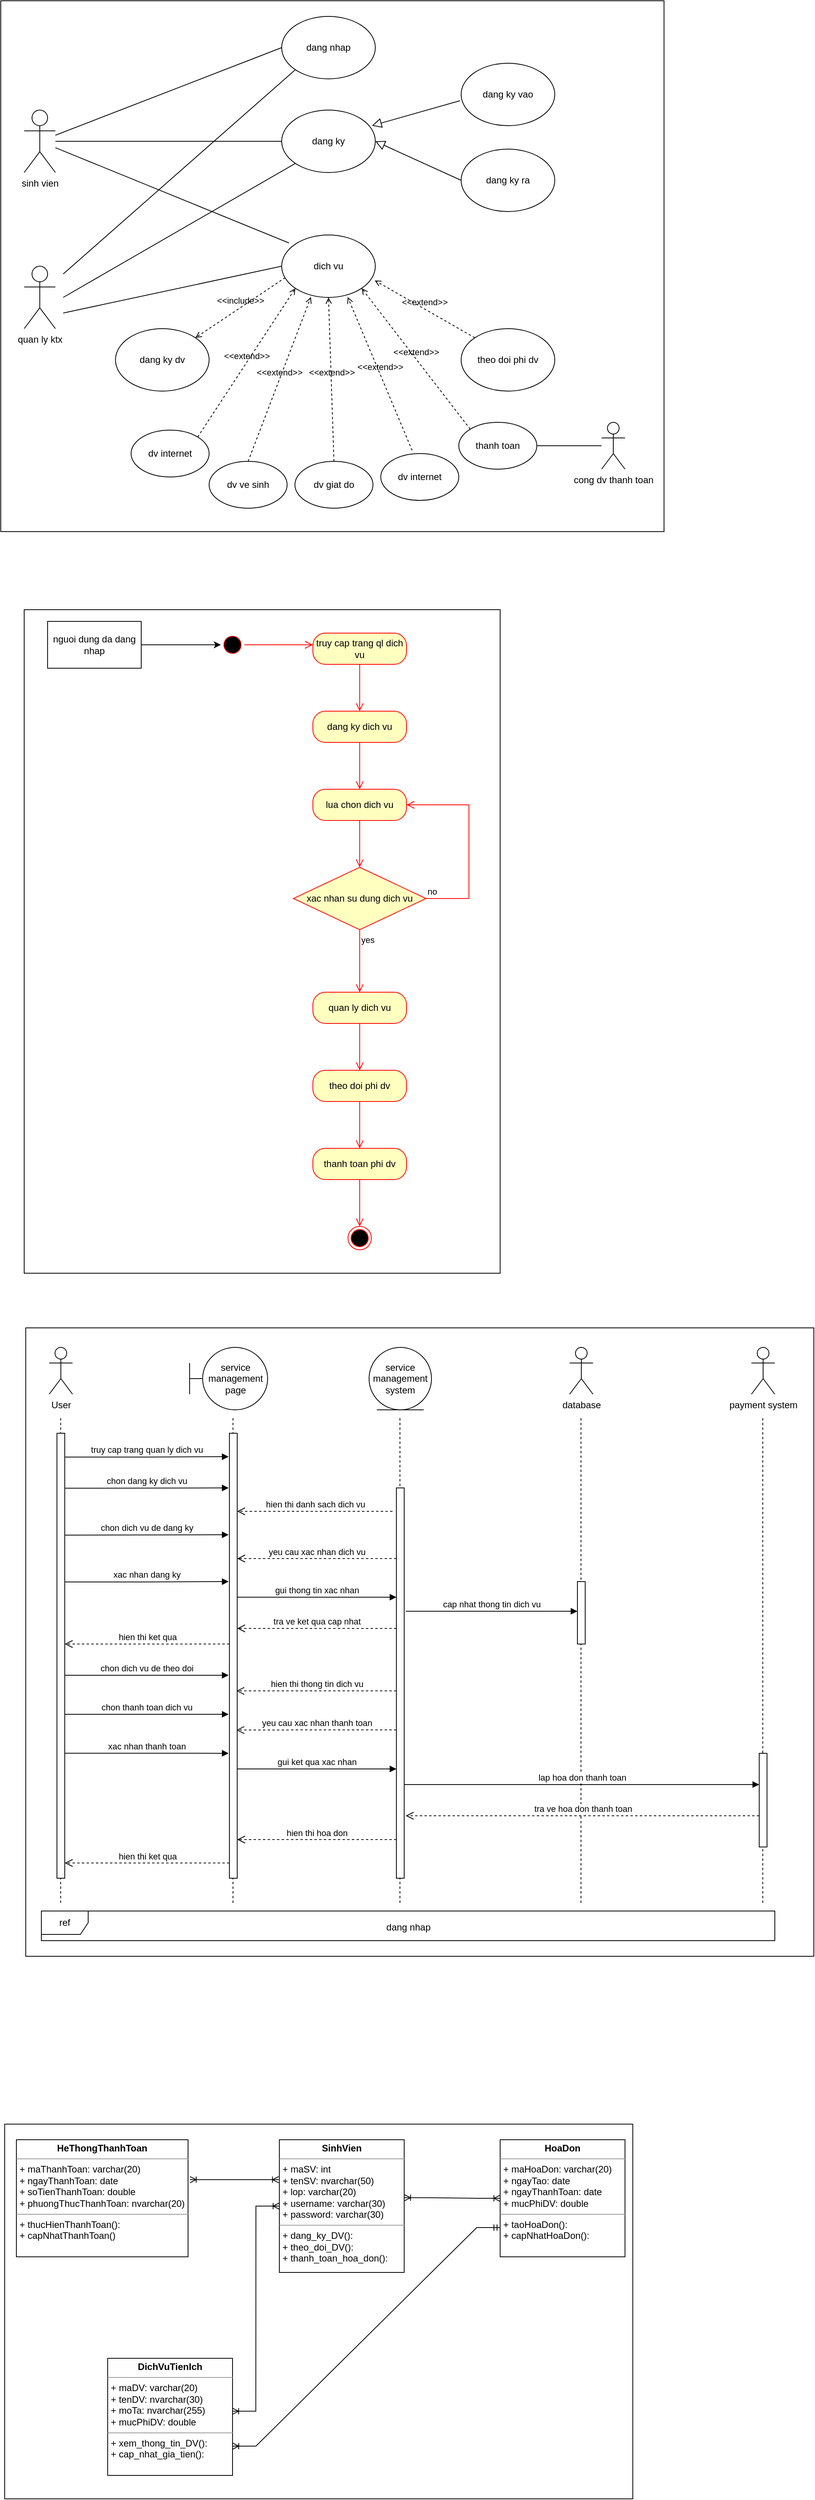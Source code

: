 <mxfile version="21.6.8" type="device">
  <diagram name="Page-1" id="COjGIiY4S1l183klSeSt">
    <mxGraphModel dx="1530" dy="674" grid="1" gridSize="10" guides="1" tooltips="1" connect="1" arrows="1" fold="1" page="1" pageScale="1" pageWidth="827" pageHeight="1169" math="0" shadow="0">
      <root>
        <mxCell id="0" />
        <mxCell id="1" parent="0" />
        <mxCell id="jEAc-xXMPUlu-FpUu-AC-7" value="" style="rounded=0;whiteSpace=wrap;html=1;" vertex="1" parent="1">
          <mxGeometry x="15" y="2740" width="805" height="480" as="geometry" />
        </mxCell>
        <mxCell id="L5PDLjddrFYk4Wa6KEH6-87" value="" style="rounded=0;whiteSpace=wrap;html=1;" parent="1" vertex="1">
          <mxGeometry x="42" y="1720" width="1010" height="805" as="geometry" />
        </mxCell>
        <mxCell id="L5PDLjddrFYk4Wa6KEH6-83" value="" style="endArrow=none;dashed=1;html=1;rounded=0;" parent="1" edge="1">
          <mxGeometry width="50" height="50" relative="1" as="geometry">
            <mxPoint x="986.58" y="2456.684" as="sourcePoint" />
            <mxPoint x="986.58" y="1835" as="targetPoint" />
          </mxGeometry>
        </mxCell>
        <mxCell id="L5PDLjddrFYk4Wa6KEH6-82" value="" style="endArrow=none;dashed=1;html=1;rounded=0;" parent="1" edge="1">
          <mxGeometry width="50" height="50" relative="1" as="geometry">
            <mxPoint x="753.58" y="2456.684" as="sourcePoint" />
            <mxPoint x="753.58" y="1835" as="targetPoint" />
          </mxGeometry>
        </mxCell>
        <mxCell id="L5PDLjddrFYk4Wa6KEH6-81" value="" style="endArrow=none;dashed=1;html=1;rounded=0;" parent="1" edge="1">
          <mxGeometry width="50" height="50" relative="1" as="geometry">
            <mxPoint x="521.58" y="2456.684" as="sourcePoint" />
            <mxPoint x="521.58" y="1835" as="targetPoint" />
          </mxGeometry>
        </mxCell>
        <mxCell id="L5PDLjddrFYk4Wa6KEH6-80" value="" style="endArrow=none;dashed=1;html=1;rounded=0;" parent="1" edge="1">
          <mxGeometry width="50" height="50" relative="1" as="geometry">
            <mxPoint x="307.58" y="2456.684" as="sourcePoint" />
            <mxPoint x="307.58" y="1835" as="targetPoint" />
          </mxGeometry>
        </mxCell>
        <mxCell id="L5PDLjddrFYk4Wa6KEH6-79" value="" style="endArrow=none;dashed=1;html=1;rounded=0;" parent="1" edge="1">
          <mxGeometry width="50" height="50" relative="1" as="geometry">
            <mxPoint x="86.74" y="2456.684" as="sourcePoint" />
            <mxPoint x="86.74" y="1835" as="targetPoint" />
          </mxGeometry>
        </mxCell>
        <mxCell id="L5PDLjddrFYk4Wa6KEH6-46" value="" style="rounded=0;whiteSpace=wrap;html=1;" parent="1" vertex="1">
          <mxGeometry x="40" y="800" width="610" height="850" as="geometry" />
        </mxCell>
        <mxCell id="L5PDLjddrFYk4Wa6KEH6-1" value="" style="rounded=0;whiteSpace=wrap;html=1;" parent="1" vertex="1">
          <mxGeometry x="10" y="20" width="850" height="680" as="geometry" />
        </mxCell>
        <mxCell id="Z7I63td4lkvnxwZATd7L-2" value="sinh vien" style="shape=umlActor;verticalLabelPosition=bottom;verticalAlign=top;html=1;outlineConnect=0;" parent="1" vertex="1">
          <mxGeometry x="40" y="160" width="40" height="80" as="geometry" />
        </mxCell>
        <mxCell id="Z7I63td4lkvnxwZATd7L-3" value="dang nhap" style="ellipse;whiteSpace=wrap;html=1;" parent="1" vertex="1">
          <mxGeometry x="370" y="40" width="120" height="80" as="geometry" />
        </mxCell>
        <mxCell id="Z7I63td4lkvnxwZATd7L-4" value="dang ky" style="ellipse;whiteSpace=wrap;html=1;" parent="1" vertex="1">
          <mxGeometry x="370" y="160" width="120" height="80" as="geometry" />
        </mxCell>
        <mxCell id="Z7I63td4lkvnxwZATd7L-5" value="dang ky vao" style="ellipse;whiteSpace=wrap;html=1;" parent="1" vertex="1">
          <mxGeometry x="600" y="100" width="120" height="80" as="geometry" />
        </mxCell>
        <mxCell id="Z7I63td4lkvnxwZATd7L-6" value="dang ky ra" style="ellipse;whiteSpace=wrap;html=1;" parent="1" vertex="1">
          <mxGeometry x="600" y="210" width="120" height="80" as="geometry" />
        </mxCell>
        <mxCell id="Z7I63td4lkvnxwZATd7L-7" value="quan ly ktx" style="shape=umlActor;verticalLabelPosition=bottom;verticalAlign=top;html=1;outlineConnect=0;" parent="1" vertex="1">
          <mxGeometry x="40" y="360" width="40" height="80" as="geometry" />
        </mxCell>
        <mxCell id="Z7I63td4lkvnxwZATd7L-9" value="dich vu" style="ellipse;whiteSpace=wrap;html=1;" parent="1" vertex="1">
          <mxGeometry x="370" y="320" width="120" height="80" as="geometry" />
        </mxCell>
        <mxCell id="Z7I63td4lkvnxwZATd7L-10" value="dang ky dv" style="ellipse;whiteSpace=wrap;html=1;" parent="1" vertex="1">
          <mxGeometry x="157" y="440" width="120" height="80" as="geometry" />
        </mxCell>
        <mxCell id="Z7I63td4lkvnxwZATd7L-11" value="theo doi phi dv" style="ellipse;whiteSpace=wrap;html=1;" parent="1" vertex="1">
          <mxGeometry x="600" y="440" width="120" height="80" as="geometry" />
        </mxCell>
        <mxCell id="Z7I63td4lkvnxwZATd7L-12" value="dv internet" style="ellipse;whiteSpace=wrap;html=1;" parent="1" vertex="1">
          <mxGeometry x="177" y="570" width="100" height="60" as="geometry" />
        </mxCell>
        <mxCell id="Z7I63td4lkvnxwZATd7L-14" value="dv ve sinh" style="ellipse;whiteSpace=wrap;html=1;" parent="1" vertex="1">
          <mxGeometry x="277" y="610" width="100" height="60" as="geometry" />
        </mxCell>
        <mxCell id="Z7I63td4lkvnxwZATd7L-15" value="dv giat do" style="ellipse;whiteSpace=wrap;html=1;" parent="1" vertex="1">
          <mxGeometry x="387" y="610" width="100" height="60" as="geometry" />
        </mxCell>
        <mxCell id="Z7I63td4lkvnxwZATd7L-17" value="dv internet" style="ellipse;whiteSpace=wrap;html=1;" parent="1" vertex="1">
          <mxGeometry x="497" y="600" width="100" height="60" as="geometry" />
        </mxCell>
        <mxCell id="Z7I63td4lkvnxwZATd7L-18" value="thanh toan" style="ellipse;whiteSpace=wrap;html=1;" parent="1" vertex="1">
          <mxGeometry x="597" y="560" width="100" height="60" as="geometry" />
        </mxCell>
        <mxCell id="Z7I63td4lkvnxwZATd7L-19" value="cong dv thanh toan" style="shape=umlActor;verticalLabelPosition=bottom;verticalAlign=top;html=1;outlineConnect=0;" parent="1" vertex="1">
          <mxGeometry x="780" y="560" width="30" height="60" as="geometry" />
        </mxCell>
        <mxCell id="Z7I63td4lkvnxwZATd7L-20" value="" style="endArrow=none;html=1;rounded=0;entryX=0;entryY=0.5;entryDx=0;entryDy=0;" parent="1" source="Z7I63td4lkvnxwZATd7L-2" target="Z7I63td4lkvnxwZATd7L-3" edge="1">
          <mxGeometry width="50" height="50" relative="1" as="geometry">
            <mxPoint x="230" y="280" as="sourcePoint" />
            <mxPoint x="280" y="230" as="targetPoint" />
          </mxGeometry>
        </mxCell>
        <mxCell id="Z7I63td4lkvnxwZATd7L-21" value="" style="endArrow=none;html=1;rounded=0;entryX=0;entryY=0.5;entryDx=0;entryDy=0;" parent="1" source="Z7I63td4lkvnxwZATd7L-2" target="Z7I63td4lkvnxwZATd7L-4" edge="1">
          <mxGeometry width="50" height="50" relative="1" as="geometry">
            <mxPoint x="80" y="190" as="sourcePoint" />
            <mxPoint x="280" y="230" as="targetPoint" />
          </mxGeometry>
        </mxCell>
        <mxCell id="Z7I63td4lkvnxwZATd7L-22" value="" style="endArrow=none;html=1;rounded=0;entryX=0;entryY=1;entryDx=0;entryDy=0;" parent="1" target="Z7I63td4lkvnxwZATd7L-3" edge="1">
          <mxGeometry width="50" height="50" relative="1" as="geometry">
            <mxPoint x="90" y="370" as="sourcePoint" />
            <mxPoint x="280" y="230" as="targetPoint" />
          </mxGeometry>
        </mxCell>
        <mxCell id="Z7I63td4lkvnxwZATd7L-23" value="" style="endArrow=none;html=1;rounded=0;entryX=0;entryY=1;entryDx=0;entryDy=0;" parent="1" target="Z7I63td4lkvnxwZATd7L-4" edge="1">
          <mxGeometry width="50" height="50" relative="1" as="geometry">
            <mxPoint x="90" y="400" as="sourcePoint" />
            <mxPoint x="280" y="230" as="targetPoint" />
          </mxGeometry>
        </mxCell>
        <mxCell id="Z7I63td4lkvnxwZATd7L-24" value="" style="endArrow=block;html=1;rounded=0;exitX=-0.012;exitY=0.6;exitDx=0;exitDy=0;exitPerimeter=0;entryX=0.964;entryY=0.25;entryDx=0;entryDy=0;entryPerimeter=0;endFill=0;strokeWidth=1;endSize=10;" parent="1" source="Z7I63td4lkvnxwZATd7L-5" target="Z7I63td4lkvnxwZATd7L-4" edge="1">
          <mxGeometry width="50" height="50" relative="1" as="geometry">
            <mxPoint x="590" y="370" as="sourcePoint" />
            <mxPoint x="640" y="320" as="targetPoint" />
          </mxGeometry>
        </mxCell>
        <mxCell id="Z7I63td4lkvnxwZATd7L-25" value="" style="endArrow=block;html=1;rounded=0;exitX=0;exitY=0.5;exitDx=0;exitDy=0;entryX=1;entryY=0.5;entryDx=0;entryDy=0;endFill=0;strokeWidth=1;endSize=10;" parent="1" source="Z7I63td4lkvnxwZATd7L-6" target="Z7I63td4lkvnxwZATd7L-4" edge="1">
          <mxGeometry width="50" height="50" relative="1" as="geometry">
            <mxPoint x="603.5" y="210" as="sourcePoint" />
            <mxPoint x="490.5" y="242" as="targetPoint" />
          </mxGeometry>
        </mxCell>
        <mxCell id="Z7I63td4lkvnxwZATd7L-26" value="" style="endArrow=none;html=1;rounded=0;entryX=0.078;entryY=0.128;entryDx=0;entryDy=0;entryPerimeter=0;" parent="1" source="Z7I63td4lkvnxwZATd7L-2" target="Z7I63td4lkvnxwZATd7L-9" edge="1">
          <mxGeometry width="50" height="50" relative="1" as="geometry">
            <mxPoint x="350" y="410" as="sourcePoint" />
            <mxPoint x="400" y="360" as="targetPoint" />
          </mxGeometry>
        </mxCell>
        <mxCell id="Z7I63td4lkvnxwZATd7L-27" value="" style="endArrow=none;html=1;rounded=0;entryX=0;entryY=0.5;entryDx=0;entryDy=0;" parent="1" target="Z7I63td4lkvnxwZATd7L-9" edge="1">
          <mxGeometry width="50" height="50" relative="1" as="geometry">
            <mxPoint x="90" y="420" as="sourcePoint" />
            <mxPoint x="350" y="380" as="targetPoint" />
          </mxGeometry>
        </mxCell>
        <mxCell id="Z7I63td4lkvnxwZATd7L-28" value="&amp;lt;&amp;lt;include&amp;gt;&amp;gt;" style="html=1;verticalAlign=bottom;labelBackgroundColor=none;endArrow=open;endFill=0;dashed=1;rounded=0;exitX=0.038;exitY=0.683;exitDx=0;exitDy=0;exitPerimeter=0;entryX=1;entryY=0;entryDx=0;entryDy=0;" parent="1" source="Z7I63td4lkvnxwZATd7L-9" target="Z7I63td4lkvnxwZATd7L-10" edge="1">
          <mxGeometry width="160" relative="1" as="geometry">
            <mxPoint x="330" y="460" as="sourcePoint" />
            <mxPoint x="490" y="460" as="targetPoint" />
          </mxGeometry>
        </mxCell>
        <mxCell id="Z7I63td4lkvnxwZATd7L-29" value="&amp;lt;&amp;lt;extend&amp;gt;&amp;gt;" style="html=1;verticalAlign=bottom;labelBackgroundColor=none;endArrow=open;endFill=0;dashed=1;rounded=0;exitX=1;exitY=0;exitDx=0;exitDy=0;entryX=0;entryY=1;entryDx=0;entryDy=0;" parent="1" source="Z7I63td4lkvnxwZATd7L-12" target="Z7I63td4lkvnxwZATd7L-9" edge="1">
          <mxGeometry width="160" relative="1" as="geometry">
            <mxPoint x="330" y="460" as="sourcePoint" />
            <mxPoint x="490" y="460" as="targetPoint" />
          </mxGeometry>
        </mxCell>
        <mxCell id="Z7I63td4lkvnxwZATd7L-30" value="&amp;lt;&amp;lt;extend&amp;gt;&amp;gt;" style="html=1;verticalAlign=bottom;labelBackgroundColor=none;endArrow=open;endFill=0;dashed=1;rounded=0;exitX=0.5;exitY=0;exitDx=0;exitDy=0;entryX=0.312;entryY=0.994;entryDx=0;entryDy=0;entryPerimeter=0;" parent="1" source="Z7I63td4lkvnxwZATd7L-14" target="Z7I63td4lkvnxwZATd7L-9" edge="1">
          <mxGeometry width="160" relative="1" as="geometry">
            <mxPoint x="330" y="460" as="sourcePoint" />
            <mxPoint x="490" y="460" as="targetPoint" />
          </mxGeometry>
        </mxCell>
        <mxCell id="Z7I63td4lkvnxwZATd7L-31" value="&amp;lt;&amp;lt;extend&amp;gt;&amp;gt;" style="html=1;verticalAlign=bottom;labelBackgroundColor=none;endArrow=open;endFill=0;dashed=1;rounded=0;exitX=0.5;exitY=0;exitDx=0;exitDy=0;entryX=0.5;entryY=1;entryDx=0;entryDy=0;" parent="1" source="Z7I63td4lkvnxwZATd7L-15" target="Z7I63td4lkvnxwZATd7L-9" edge="1">
          <mxGeometry width="160" relative="1" as="geometry">
            <mxPoint x="330" y="460" as="sourcePoint" />
            <mxPoint x="490" y="460" as="targetPoint" />
          </mxGeometry>
        </mxCell>
        <mxCell id="Z7I63td4lkvnxwZATd7L-32" value="&amp;lt;&amp;lt;extend&amp;gt;&amp;gt;" style="html=1;verticalAlign=bottom;labelBackgroundColor=none;endArrow=open;endFill=0;dashed=1;rounded=0;exitX=0.402;exitY=-0.067;exitDx=0;exitDy=0;exitPerimeter=0;entryX=0.705;entryY=0.994;entryDx=0;entryDy=0;entryPerimeter=0;" parent="1" source="Z7I63td4lkvnxwZATd7L-17" target="Z7I63td4lkvnxwZATd7L-9" edge="1">
          <mxGeometry width="160" relative="1" as="geometry">
            <mxPoint x="330" y="460" as="sourcePoint" />
            <mxPoint x="490" y="460" as="targetPoint" />
          </mxGeometry>
        </mxCell>
        <mxCell id="Z7I63td4lkvnxwZATd7L-33" value="&amp;lt;&amp;lt;extend&amp;gt;&amp;gt;" style="html=1;verticalAlign=bottom;labelBackgroundColor=none;endArrow=open;endFill=0;dashed=1;rounded=0;exitX=0;exitY=0;exitDx=0;exitDy=0;entryX=1;entryY=1;entryDx=0;entryDy=0;" parent="1" source="Z7I63td4lkvnxwZATd7L-18" target="Z7I63td4lkvnxwZATd7L-9" edge="1">
          <mxGeometry width="160" relative="1" as="geometry">
            <mxPoint x="330" y="460" as="sourcePoint" />
            <mxPoint x="490" y="460" as="targetPoint" />
          </mxGeometry>
        </mxCell>
        <mxCell id="Z7I63td4lkvnxwZATd7L-34" value="&amp;lt;&amp;lt;extend&amp;gt;&amp;gt;" style="html=1;verticalAlign=bottom;labelBackgroundColor=none;endArrow=open;endFill=0;dashed=1;rounded=0;exitX=0;exitY=0;exitDx=0;exitDy=0;entryX=0.994;entryY=0.728;entryDx=0;entryDy=0;entryPerimeter=0;" parent="1" source="Z7I63td4lkvnxwZATd7L-11" target="Z7I63td4lkvnxwZATd7L-9" edge="1">
          <mxGeometry width="160" relative="1" as="geometry">
            <mxPoint x="410" y="430" as="sourcePoint" />
            <mxPoint x="570" y="430" as="targetPoint" />
          </mxGeometry>
        </mxCell>
        <mxCell id="Z7I63td4lkvnxwZATd7L-35" value="" style="endArrow=none;html=1;rounded=0;exitX=1;exitY=0.5;exitDx=0;exitDy=0;" parent="1" source="Z7I63td4lkvnxwZATd7L-18" target="Z7I63td4lkvnxwZATd7L-19" edge="1">
          <mxGeometry width="50" height="50" relative="1" as="geometry">
            <mxPoint x="710" y="530" as="sourcePoint" />
            <mxPoint x="760" y="480" as="targetPoint" />
          </mxGeometry>
        </mxCell>
        <mxCell id="L5PDLjddrFYk4Wa6KEH6-2" value="" style="ellipse;html=1;shape=startState;fillColor=#000000;strokeColor=#ff0000;" parent="1" vertex="1">
          <mxGeometry x="292" y="830" width="30" height="30" as="geometry" />
        </mxCell>
        <mxCell id="L5PDLjddrFYk4Wa6KEH6-3" value="" style="edgeStyle=orthogonalEdgeStyle;html=1;verticalAlign=bottom;endArrow=open;endSize=8;strokeColor=#ff0000;rounded=0;" parent="1" source="L5PDLjddrFYk4Wa6KEH6-2" edge="1">
          <mxGeometry relative="1" as="geometry">
            <mxPoint x="410" y="845" as="targetPoint" />
          </mxGeometry>
        </mxCell>
        <mxCell id="L5PDLjddrFYk4Wa6KEH6-4" value="nguoi dung da dang nhap" style="rounded=0;whiteSpace=wrap;html=1;" parent="1" vertex="1">
          <mxGeometry x="70" y="815" width="120" height="60" as="geometry" />
        </mxCell>
        <mxCell id="L5PDLjddrFYk4Wa6KEH6-5" value="" style="endArrow=classic;html=1;rounded=0;exitX=1;exitY=0.5;exitDx=0;exitDy=0;entryX=0;entryY=0.5;entryDx=0;entryDy=0;" parent="1" source="L5PDLjddrFYk4Wa6KEH6-4" target="L5PDLjddrFYk4Wa6KEH6-2" edge="1">
          <mxGeometry width="50" height="50" relative="1" as="geometry">
            <mxPoint x="410" y="950" as="sourcePoint" />
            <mxPoint x="460" y="900" as="targetPoint" />
          </mxGeometry>
        </mxCell>
        <mxCell id="L5PDLjddrFYk4Wa6KEH6-6" value="truy cap trang ql dich vu" style="rounded=1;whiteSpace=wrap;html=1;arcSize=40;fontColor=#000000;fillColor=#ffffc0;strokeColor=#ff0000;" parent="1" vertex="1">
          <mxGeometry x="410" y="830" width="120" height="40" as="geometry" />
        </mxCell>
        <mxCell id="L5PDLjddrFYk4Wa6KEH6-7" value="" style="edgeStyle=orthogonalEdgeStyle;html=1;verticalAlign=bottom;endArrow=open;endSize=8;strokeColor=#ff0000;rounded=0;" parent="1" source="L5PDLjddrFYk4Wa6KEH6-6" edge="1">
          <mxGeometry relative="1" as="geometry">
            <mxPoint x="470" y="930" as="targetPoint" />
          </mxGeometry>
        </mxCell>
        <mxCell id="L5PDLjddrFYk4Wa6KEH6-14" value="theo doi phi dv" style="rounded=1;whiteSpace=wrap;html=1;arcSize=40;fontColor=#000000;fillColor=#ffffc0;strokeColor=#ff0000;" parent="1" vertex="1">
          <mxGeometry x="410" y="1390" width="120" height="40" as="geometry" />
        </mxCell>
        <mxCell id="L5PDLjddrFYk4Wa6KEH6-15" value="" style="edgeStyle=orthogonalEdgeStyle;html=1;verticalAlign=bottom;endArrow=open;endSize=8;strokeColor=#ff0000;rounded=0;" parent="1" source="L5PDLjddrFYk4Wa6KEH6-14" edge="1">
          <mxGeometry relative="1" as="geometry">
            <mxPoint x="470" y="1490" as="targetPoint" />
          </mxGeometry>
        </mxCell>
        <mxCell id="L5PDLjddrFYk4Wa6KEH6-16" value="thanh toan phi dv" style="rounded=1;whiteSpace=wrap;html=1;arcSize=40;fontColor=#000000;fillColor=#ffffc0;strokeColor=#ff0000;" parent="1" vertex="1">
          <mxGeometry x="410" y="1490" width="120" height="40" as="geometry" />
        </mxCell>
        <mxCell id="L5PDLjddrFYk4Wa6KEH6-17" value="" style="edgeStyle=orthogonalEdgeStyle;html=1;verticalAlign=bottom;endArrow=open;endSize=8;strokeColor=#ff0000;rounded=0;" parent="1" source="L5PDLjddrFYk4Wa6KEH6-16" edge="1">
          <mxGeometry relative="1" as="geometry">
            <mxPoint x="470" y="1590" as="targetPoint" />
          </mxGeometry>
        </mxCell>
        <mxCell id="L5PDLjddrFYk4Wa6KEH6-18" value="" style="ellipse;html=1;shape=endState;fillColor=#000000;strokeColor=#ff0000;" parent="1" vertex="1">
          <mxGeometry x="455" y="1590" width="30" height="30" as="geometry" />
        </mxCell>
        <mxCell id="L5PDLjddrFYk4Wa6KEH6-34" value="dang ky dich vu" style="rounded=1;whiteSpace=wrap;html=1;arcSize=40;fontColor=#000000;fillColor=#ffffc0;strokeColor=#ff0000;" parent="1" vertex="1">
          <mxGeometry x="410" y="930" width="120" height="40" as="geometry" />
        </mxCell>
        <mxCell id="L5PDLjddrFYk4Wa6KEH6-35" value="" style="edgeStyle=orthogonalEdgeStyle;html=1;verticalAlign=bottom;endArrow=open;endSize=8;strokeColor=#ff0000;rounded=0;" parent="1" source="L5PDLjddrFYk4Wa6KEH6-34" edge="1">
          <mxGeometry relative="1" as="geometry">
            <mxPoint x="470" y="1030" as="targetPoint" />
          </mxGeometry>
        </mxCell>
        <mxCell id="L5PDLjddrFYk4Wa6KEH6-36" value="quan ly dich vu" style="rounded=1;whiteSpace=wrap;html=1;arcSize=40;fontColor=#000000;fillColor=#ffffc0;strokeColor=#ff0000;" parent="1" vertex="1">
          <mxGeometry x="410" y="1290" width="120" height="40" as="geometry" />
        </mxCell>
        <mxCell id="L5PDLjddrFYk4Wa6KEH6-37" value="" style="edgeStyle=orthogonalEdgeStyle;html=1;verticalAlign=bottom;endArrow=open;endSize=8;strokeColor=#ff0000;rounded=0;" parent="1" source="L5PDLjddrFYk4Wa6KEH6-36" edge="1">
          <mxGeometry relative="1" as="geometry">
            <mxPoint x="470" y="1390" as="targetPoint" />
          </mxGeometry>
        </mxCell>
        <mxCell id="L5PDLjddrFYk4Wa6KEH6-38" value="lua chon dich vu" style="rounded=1;whiteSpace=wrap;html=1;arcSize=40;fontColor=#000000;fillColor=#ffffc0;strokeColor=#ff0000;" parent="1" vertex="1">
          <mxGeometry x="410" y="1030" width="120" height="40" as="geometry" />
        </mxCell>
        <mxCell id="L5PDLjddrFYk4Wa6KEH6-39" value="" style="edgeStyle=orthogonalEdgeStyle;html=1;verticalAlign=bottom;endArrow=open;endSize=8;strokeColor=#ff0000;rounded=0;" parent="1" source="L5PDLjddrFYk4Wa6KEH6-38" edge="1">
          <mxGeometry relative="1" as="geometry">
            <mxPoint x="470" y="1130" as="targetPoint" />
          </mxGeometry>
        </mxCell>
        <mxCell id="L5PDLjddrFYk4Wa6KEH6-40" value="xac nhan su dung dich vu" style="rhombus;whiteSpace=wrap;html=1;fontColor=#000000;fillColor=#ffffc0;strokeColor=#ff0000;" parent="1" vertex="1">
          <mxGeometry x="385" y="1130" width="170" height="80" as="geometry" />
        </mxCell>
        <mxCell id="L5PDLjddrFYk4Wa6KEH6-41" value="no" style="edgeStyle=orthogonalEdgeStyle;html=1;align=left;verticalAlign=bottom;endArrow=open;endSize=8;strokeColor=#ff0000;rounded=0;entryX=1;entryY=0.5;entryDx=0;entryDy=0;" parent="1" source="L5PDLjddrFYk4Wa6KEH6-40" target="L5PDLjddrFYk4Wa6KEH6-38" edge="1">
          <mxGeometry x="-1" relative="1" as="geometry">
            <mxPoint x="610" y="1150" as="targetPoint" />
            <Array as="points">
              <mxPoint x="610" y="1170" />
              <mxPoint x="610" y="1050" />
            </Array>
          </mxGeometry>
        </mxCell>
        <mxCell id="L5PDLjddrFYk4Wa6KEH6-42" value="yes" style="edgeStyle=orthogonalEdgeStyle;html=1;align=left;verticalAlign=top;endArrow=open;endSize=8;strokeColor=#ff0000;rounded=0;" parent="1" source="L5PDLjddrFYk4Wa6KEH6-40" edge="1">
          <mxGeometry x="-1" relative="1" as="geometry">
            <mxPoint x="470" y="1290" as="targetPoint" />
          </mxGeometry>
        </mxCell>
        <mxCell id="L5PDLjddrFYk4Wa6KEH6-47" value="User" style="shape=umlActor;verticalLabelPosition=bottom;verticalAlign=top;html=1;" parent="1" vertex="1">
          <mxGeometry x="72" y="1745" width="30" height="60" as="geometry" />
        </mxCell>
        <mxCell id="L5PDLjddrFYk4Wa6KEH6-48" value="service management page" style="shape=umlBoundary;whiteSpace=wrap;html=1;" parent="1" vertex="1">
          <mxGeometry x="252" y="1745" width="100" height="80" as="geometry" />
        </mxCell>
        <mxCell id="L5PDLjddrFYk4Wa6KEH6-49" value="service management system" style="ellipse;shape=umlEntity;whiteSpace=wrap;html=1;" parent="1" vertex="1">
          <mxGeometry x="482" y="1745" width="80" height="80" as="geometry" />
        </mxCell>
        <mxCell id="L5PDLjddrFYk4Wa6KEH6-50" value="database" style="shape=umlActor;verticalLabelPosition=bottom;verticalAlign=top;html=1;" parent="1" vertex="1">
          <mxGeometry x="739" y="1745" width="30" height="60" as="geometry" />
        </mxCell>
        <mxCell id="L5PDLjddrFYk4Wa6KEH6-51" value="" style="html=1;points=[];perimeter=orthogonalPerimeter;outlineConnect=0;targetShapes=umlLifeline;portConstraint=eastwest;newEdgeStyle={&quot;edgeStyle&quot;:&quot;elbowEdgeStyle&quot;,&quot;elbow&quot;:&quot;vertical&quot;,&quot;curved&quot;:0,&quot;rounded&quot;:0};" parent="1" vertex="1">
          <mxGeometry x="82" y="1855" width="10" height="570" as="geometry" />
        </mxCell>
        <mxCell id="L5PDLjddrFYk4Wa6KEH6-52" value="" style="html=1;points=[];perimeter=orthogonalPerimeter;outlineConnect=0;targetShapes=umlLifeline;portConstraint=eastwest;newEdgeStyle={&quot;edgeStyle&quot;:&quot;elbowEdgeStyle&quot;,&quot;elbow&quot;:&quot;vertical&quot;,&quot;curved&quot;:0,&quot;rounded&quot;:0};" parent="1" vertex="1">
          <mxGeometry x="303" y="1855" width="10" height="570" as="geometry" />
        </mxCell>
        <mxCell id="L5PDLjddrFYk4Wa6KEH6-53" value="" style="html=1;points=[];perimeter=orthogonalPerimeter;outlineConnect=0;targetShapes=umlLifeline;portConstraint=eastwest;newEdgeStyle={&quot;edgeStyle&quot;:&quot;elbowEdgeStyle&quot;,&quot;elbow&quot;:&quot;vertical&quot;,&quot;curved&quot;:0,&quot;rounded&quot;:0};" parent="1" vertex="1">
          <mxGeometry x="517" y="1925" width="10" height="500" as="geometry" />
        </mxCell>
        <mxCell id="L5PDLjddrFYk4Wa6KEH6-54" value="" style="html=1;points=[];perimeter=orthogonalPerimeter;outlineConnect=0;targetShapes=umlLifeline;portConstraint=eastwest;newEdgeStyle={&quot;edgeStyle&quot;:&quot;elbowEdgeStyle&quot;,&quot;elbow&quot;:&quot;vertical&quot;,&quot;curved&quot;:0,&quot;rounded&quot;:0};" parent="1" vertex="1">
          <mxGeometry x="749" y="2045" width="10" height="80" as="geometry" />
        </mxCell>
        <mxCell id="L5PDLjddrFYk4Wa6KEH6-55" value="truy cap trang quan ly dich vu" style="html=1;verticalAlign=bottom;endArrow=block;edgeStyle=elbowEdgeStyle;elbow=horizontal;curved=0;rounded=0;" parent="1" edge="1">
          <mxGeometry width="80" relative="1" as="geometry">
            <mxPoint x="92" y="1885.47" as="sourcePoint" />
            <mxPoint x="302" y="1885" as="targetPoint" />
          </mxGeometry>
        </mxCell>
        <mxCell id="L5PDLjddrFYk4Wa6KEH6-56" value="chon dang ky dich vu" style="html=1;verticalAlign=bottom;endArrow=block;edgeStyle=elbowEdgeStyle;elbow=vertical;curved=0;rounded=0;" parent="1" edge="1">
          <mxGeometry width="80" relative="1" as="geometry">
            <mxPoint x="92" y="1925.42" as="sourcePoint" />
            <mxPoint x="302" y="1925" as="targetPoint" />
          </mxGeometry>
        </mxCell>
        <mxCell id="L5PDLjddrFYk4Wa6KEH6-57" value="hien thi danh sach dich vu" style="html=1;verticalAlign=bottom;endArrow=open;dashed=1;endSize=8;edgeStyle=elbowEdgeStyle;elbow=vertical;curved=0;rounded=0;" parent="1" edge="1">
          <mxGeometry relative="1" as="geometry">
            <mxPoint x="512" y="1955" as="sourcePoint" />
            <mxPoint x="313" y="1955.47" as="targetPoint" />
          </mxGeometry>
        </mxCell>
        <mxCell id="L5PDLjddrFYk4Wa6KEH6-58" value="chon dich vu de dang ky" style="html=1;verticalAlign=bottom;endArrow=block;edgeStyle=elbowEdgeStyle;elbow=vertical;curved=0;rounded=0;" parent="1" edge="1">
          <mxGeometry width="80" relative="1" as="geometry">
            <mxPoint x="92" y="1985.47" as="sourcePoint" />
            <mxPoint x="302" y="1985" as="targetPoint" />
          </mxGeometry>
        </mxCell>
        <mxCell id="L5PDLjddrFYk4Wa6KEH6-59" value="yeu cau xac nhan dich vu" style="html=1;verticalAlign=bottom;endArrow=open;dashed=1;endSize=8;edgeStyle=elbowEdgeStyle;elbow=vertical;curved=0;rounded=0;" parent="1" source="L5PDLjddrFYk4Wa6KEH6-53" edge="1">
          <mxGeometry relative="1" as="geometry">
            <mxPoint x="512" y="2015" as="sourcePoint" />
            <mxPoint x="313" y="2015.47" as="targetPoint" />
          </mxGeometry>
        </mxCell>
        <mxCell id="L5PDLjddrFYk4Wa6KEH6-60" value="xac nhan dang ky" style="html=1;verticalAlign=bottom;endArrow=block;edgeStyle=elbowEdgeStyle;elbow=horizontal;curved=0;rounded=0;" parent="1" edge="1">
          <mxGeometry x="0.002" width="80" relative="1" as="geometry">
            <mxPoint x="92" y="2045.47" as="sourcePoint" />
            <mxPoint x="302" y="2045" as="targetPoint" />
            <mxPoint as="offset" />
          </mxGeometry>
        </mxCell>
        <mxCell id="L5PDLjddrFYk4Wa6KEH6-61" value="payment system" style="shape=umlActor;verticalLabelPosition=bottom;verticalAlign=top;html=1;" parent="1" vertex="1">
          <mxGeometry x="972" y="1745" width="30" height="60" as="geometry" />
        </mxCell>
        <mxCell id="L5PDLjddrFYk4Wa6KEH6-62" value="" style="html=1;points=[];perimeter=orthogonalPerimeter;outlineConnect=0;targetShapes=umlLifeline;portConstraint=eastwest;newEdgeStyle={&quot;edgeStyle&quot;:&quot;elbowEdgeStyle&quot;,&quot;elbow&quot;:&quot;vertical&quot;,&quot;curved&quot;:0,&quot;rounded&quot;:0};" parent="1" vertex="1">
          <mxGeometry x="982" y="2265" width="10" height="120" as="geometry" />
        </mxCell>
        <mxCell id="L5PDLjddrFYk4Wa6KEH6-63" value="gui thong tin xac nhan" style="html=1;verticalAlign=bottom;endArrow=block;edgeStyle=elbowEdgeStyle;elbow=vertical;curved=0;rounded=0;" parent="1" target="L5PDLjddrFYk4Wa6KEH6-53" edge="1">
          <mxGeometry width="80" relative="1" as="geometry">
            <mxPoint x="313" y="2065" as="sourcePoint" />
            <mxPoint x="472" y="2065" as="targetPoint" />
          </mxGeometry>
        </mxCell>
        <mxCell id="L5PDLjddrFYk4Wa6KEH6-64" value="cap nhat thong tin dich vu" style="html=1;verticalAlign=bottom;endArrow=block;edgeStyle=elbowEdgeStyle;elbow=vertical;curved=0;rounded=0;" parent="1" target="L5PDLjddrFYk4Wa6KEH6-54" edge="1">
          <mxGeometry width="80" relative="1" as="geometry">
            <mxPoint x="529" y="2083" as="sourcePoint" />
            <mxPoint x="609" y="2083" as="targetPoint" />
          </mxGeometry>
        </mxCell>
        <mxCell id="L5PDLjddrFYk4Wa6KEH6-65" value="tra ve ket qua cap nhat" style="html=1;verticalAlign=bottom;endArrow=open;dashed=1;endSize=8;edgeStyle=elbowEdgeStyle;elbow=vertical;curved=0;rounded=0;" parent="1" target="L5PDLjddrFYk4Wa6KEH6-52" edge="1">
          <mxGeometry relative="1" as="geometry">
            <mxPoint x="517" y="2105" as="sourcePoint" />
            <mxPoint x="367" y="2105" as="targetPoint" />
          </mxGeometry>
        </mxCell>
        <mxCell id="L5PDLjddrFYk4Wa6KEH6-66" value="hien thi ket qua" style="html=1;verticalAlign=bottom;endArrow=open;dashed=1;endSize=8;edgeStyle=elbowEdgeStyle;elbow=vertical;curved=0;rounded=0;" parent="1" target="L5PDLjddrFYk4Wa6KEH6-51" edge="1">
          <mxGeometry relative="1" as="geometry">
            <mxPoint x="303" y="2125" as="sourcePoint" />
            <mxPoint x="123" y="2125.03" as="targetPoint" />
          </mxGeometry>
        </mxCell>
        <mxCell id="L5PDLjddrFYk4Wa6KEH6-67" value="chon dich vu de theo doi" style="html=1;verticalAlign=bottom;endArrow=block;edgeStyle=elbowEdgeStyle;elbow=vertical;curved=0;rounded=0;" parent="1" source="L5PDLjddrFYk4Wa6KEH6-51" edge="1">
          <mxGeometry width="80" relative="1" as="geometry">
            <mxPoint x="112" y="2165" as="sourcePoint" />
            <mxPoint x="302" y="2165" as="targetPoint" />
          </mxGeometry>
        </mxCell>
        <mxCell id="L5PDLjddrFYk4Wa6KEH6-68" value="hien thi thong tin dich vu" style="html=1;verticalAlign=bottom;endArrow=open;dashed=1;endSize=8;edgeStyle=elbowEdgeStyle;elbow=horizontal;curved=0;rounded=0;entryX=0.9;entryY=0.579;entryDx=0;entryDy=0;entryPerimeter=0;" parent="1" target="L5PDLjddrFYk4Wa6KEH6-52" edge="1">
          <mxGeometry relative="1" as="geometry">
            <mxPoint x="517" y="2185" as="sourcePoint" />
            <mxPoint x="337" y="2185" as="targetPoint" />
          </mxGeometry>
        </mxCell>
        <mxCell id="L5PDLjddrFYk4Wa6KEH6-69" value="chon thanh toan dich vu" style="html=1;verticalAlign=bottom;endArrow=block;edgeStyle=elbowEdgeStyle;elbow=vertical;curved=0;rounded=0;" parent="1" source="L5PDLjddrFYk4Wa6KEH6-51" edge="1">
          <mxGeometry width="80" relative="1" as="geometry">
            <mxPoint x="112" y="2215" as="sourcePoint" />
            <mxPoint x="302" y="2215" as="targetPoint" />
          </mxGeometry>
        </mxCell>
        <mxCell id="L5PDLjddrFYk4Wa6KEH6-70" value="yeu cau xac nhan thanh toan" style="html=1;verticalAlign=bottom;endArrow=open;dashed=1;endSize=8;edgeStyle=elbowEdgeStyle;elbow=horizontal;curved=0;rounded=0;entryX=0.9;entryY=0.667;entryDx=0;entryDy=0;entryPerimeter=0;" parent="1" target="L5PDLjddrFYk4Wa6KEH6-52" edge="1">
          <mxGeometry relative="1" as="geometry">
            <mxPoint x="517" y="2235" as="sourcePoint" />
            <mxPoint x="357" y="2235" as="targetPoint" />
          </mxGeometry>
        </mxCell>
        <mxCell id="L5PDLjddrFYk4Wa6KEH6-71" value="xac nhan thanh toan" style="html=1;verticalAlign=bottom;endArrow=block;edgeStyle=elbowEdgeStyle;elbow=horizontal;curved=0;rounded=0;exitX=1;exitY=0.719;exitDx=0;exitDy=0;exitPerimeter=0;" parent="1" source="L5PDLjddrFYk4Wa6KEH6-51" edge="1">
          <mxGeometry width="80" relative="1" as="geometry">
            <mxPoint x="109" y="2265" as="sourcePoint" />
            <mxPoint x="302" y="2265" as="targetPoint" />
          </mxGeometry>
        </mxCell>
        <mxCell id="L5PDLjddrFYk4Wa6KEH6-72" value="gui ket qua xac nhan" style="html=1;verticalAlign=bottom;endArrow=block;edgeStyle=elbowEdgeStyle;elbow=vertical;curved=0;rounded=0;" parent="1" target="L5PDLjddrFYk4Wa6KEH6-53" edge="1">
          <mxGeometry width="80" relative="1" as="geometry">
            <mxPoint x="313" y="2285" as="sourcePoint" />
            <mxPoint x="512" y="2285" as="targetPoint" />
          </mxGeometry>
        </mxCell>
        <mxCell id="L5PDLjddrFYk4Wa6KEH6-73" value="lap hoa don thanh toan" style="html=1;verticalAlign=bottom;endArrow=block;edgeStyle=elbowEdgeStyle;elbow=vertical;curved=0;rounded=0;" parent="1" target="L5PDLjddrFYk4Wa6KEH6-62" edge="1">
          <mxGeometry width="80" relative="1" as="geometry">
            <mxPoint x="527" y="2305" as="sourcePoint" />
            <mxPoint x="607" y="2305" as="targetPoint" />
          </mxGeometry>
        </mxCell>
        <mxCell id="L5PDLjddrFYk4Wa6KEH6-74" value="tra ve hoa don thanh toan" style="html=1;verticalAlign=bottom;endArrow=open;dashed=1;endSize=8;edgeStyle=elbowEdgeStyle;elbow=vertical;curved=0;rounded=0;" parent="1" source="L5PDLjddrFYk4Wa6KEH6-62" edge="1">
          <mxGeometry relative="1" as="geometry">
            <mxPoint x="609" y="2345" as="sourcePoint" />
            <mxPoint x="529" y="2345" as="targetPoint" />
          </mxGeometry>
        </mxCell>
        <mxCell id="L5PDLjddrFYk4Wa6KEH6-75" value="hien thi hoa don" style="html=1;verticalAlign=bottom;endArrow=open;dashed=1;endSize=8;edgeStyle=elbowEdgeStyle;elbow=vertical;curved=0;rounded=0;" parent="1" target="L5PDLjddrFYk4Wa6KEH6-52" edge="1">
          <mxGeometry relative="1" as="geometry">
            <mxPoint x="517" y="2375.47" as="sourcePoint" />
            <mxPoint x="340" y="2375" as="targetPoint" />
          </mxGeometry>
        </mxCell>
        <mxCell id="L5PDLjddrFYk4Wa6KEH6-76" value="hien thi ket qua" style="html=1;verticalAlign=bottom;endArrow=open;dashed=1;endSize=8;edgeStyle=elbowEdgeStyle;elbow=vertical;curved=0;rounded=0;" parent="1" target="L5PDLjddrFYk4Wa6KEH6-51" edge="1">
          <mxGeometry relative="1" as="geometry">
            <mxPoint x="303" y="2405.47" as="sourcePoint" />
            <mxPoint x="108" y="2405" as="targetPoint" />
          </mxGeometry>
        </mxCell>
        <mxCell id="L5PDLjddrFYk4Wa6KEH6-85" value="ref" style="shape=umlFrame;whiteSpace=wrap;html=1;pointerEvents=0;" parent="1" vertex="1">
          <mxGeometry x="62" y="2467" width="940" height="38" as="geometry" />
        </mxCell>
        <mxCell id="L5PDLjddrFYk4Wa6KEH6-86" value="dang nhap" style="text;html=1;align=center;verticalAlign=middle;resizable=0;points=[];autosize=1;strokeColor=none;fillColor=none;" parent="1" vertex="1">
          <mxGeometry x="492" y="2473" width="80" height="30" as="geometry" />
        </mxCell>
        <mxCell id="L5PDLjddrFYk4Wa6KEH6-88" value="&lt;p style=&quot;margin:0px;margin-top:4px;text-align:center;&quot;&gt;&lt;b&gt;SinhVien&lt;/b&gt;&lt;/p&gt;&lt;hr size=&quot;1&quot;&gt;&lt;p style=&quot;margin:0px;margin-left:4px;&quot;&gt;+ maSV: int&lt;/p&gt;&lt;p style=&quot;margin:0px;margin-left:4px;&quot;&gt;+ tenSV: nvarchar(50)&lt;/p&gt;&lt;p style=&quot;margin:0px;margin-left:4px;&quot;&gt;+ lop: varchar(20)&lt;/p&gt;&lt;p style=&quot;margin:0px;margin-left:4px;&quot;&gt;+ username: varchar(30)&lt;/p&gt;&lt;p style=&quot;margin:0px;margin-left:4px;&quot;&gt;+ password: varchar(30)&lt;/p&gt;&lt;hr size=&quot;1&quot;&gt;&lt;p style=&quot;margin:0px;margin-left:4px;&quot;&gt;+ dang_ky_DV():&lt;/p&gt;&lt;p style=&quot;margin:0px;margin-left:4px;&quot;&gt;+ theo_doi_DV():&lt;/p&gt;&lt;p style=&quot;margin:0px;margin-left:4px;&quot;&gt;+ thanh_toan_hoa_don():&lt;/p&gt;" style="verticalAlign=top;align=left;overflow=fill;fontSize=12;fontFamily=Helvetica;html=1;whiteSpace=wrap;" parent="1" vertex="1">
          <mxGeometry x="367" y="2760" width="160" height="170" as="geometry" />
        </mxCell>
        <mxCell id="L5PDLjddrFYk4Wa6KEH6-89" value="&lt;p style=&quot;margin:0px;margin-top:4px;text-align:center;&quot;&gt;&lt;b&gt;DichVuTienIch&lt;/b&gt;&lt;/p&gt;&lt;hr size=&quot;1&quot;&gt;&lt;p style=&quot;margin:0px;margin-left:4px;&quot;&gt;+ maDV: varchar(20)&lt;/p&gt;&lt;p style=&quot;margin:0px;margin-left:4px;&quot;&gt;+ tenDV: nvarchar(30)&lt;/p&gt;&lt;p style=&quot;margin:0px;margin-left:4px;&quot;&gt;+ moTa: nvarchar(255)&lt;/p&gt;&lt;p style=&quot;margin:0px;margin-left:4px;&quot;&gt;+ mucPhiDV: double&lt;/p&gt;&lt;hr size=&quot;1&quot;&gt;&lt;p style=&quot;margin:0px;margin-left:4px;&quot;&gt;+ xem_thong_tin_DV():&lt;/p&gt;&lt;p style=&quot;margin:0px;margin-left:4px;&quot;&gt;+ cap_nhat_gia_tien():&lt;span style=&quot;background-color: initial;&quot;&gt;&amp;nbsp;&lt;/span&gt;&lt;/p&gt;" style="verticalAlign=top;align=left;overflow=fill;fontSize=12;fontFamily=Helvetica;html=1;whiteSpace=wrap;" parent="1" vertex="1">
          <mxGeometry x="147" y="3040" width="160" height="150" as="geometry" />
        </mxCell>
        <mxCell id="L5PDLjddrFYk4Wa6KEH6-90" value="&lt;p style=&quot;margin:0px;margin-top:4px;text-align:center;&quot;&gt;&lt;b&gt;HoaDon&lt;/b&gt;&lt;/p&gt;&lt;hr size=&quot;1&quot;&gt;&lt;p style=&quot;margin:0px;margin-left:4px;&quot;&gt;+ maHoaDon: varchar(20)&lt;/p&gt;&lt;p style=&quot;margin:0px;margin-left:4px;&quot;&gt;+ ngayTao: date&lt;/p&gt;&lt;p style=&quot;margin:0px;margin-left:4px;&quot;&gt;+ ngayThanhToan: date&lt;/p&gt;&lt;p style=&quot;margin:0px;margin-left:4px;&quot;&gt;+ mucPhiDV: double&lt;/p&gt;&lt;hr size=&quot;1&quot;&gt;&lt;p style=&quot;margin:0px;margin-left:4px;&quot;&gt;+ taoHoaDon():&amp;nbsp;&lt;/p&gt;&lt;p style=&quot;margin:0px;margin-left:4px;&quot;&gt;+ capNhatHoaDon():&lt;/p&gt;" style="verticalAlign=top;align=left;overflow=fill;fontSize=12;fontFamily=Helvetica;html=1;whiteSpace=wrap;" parent="1" vertex="1">
          <mxGeometry x="650" y="2760" width="160" height="150" as="geometry" />
        </mxCell>
        <mxCell id="jEAc-xXMPUlu-FpUu-AC-1" value="&lt;p style=&quot;margin:0px;margin-top:4px;text-align:center;&quot;&gt;&lt;b&gt;HeThongThanhToan&lt;/b&gt;&lt;/p&gt;&lt;hr size=&quot;1&quot;&gt;&lt;p style=&quot;margin:0px;margin-left:4px;&quot;&gt;+ maThanhToan: varchar(20)&lt;/p&gt;&lt;p style=&quot;margin:0px;margin-left:4px;&quot;&gt;+ ngayThanhToan: date&lt;/p&gt;&lt;p style=&quot;margin:0px;margin-left:4px;&quot;&gt;+ soTienThanhToan: double&lt;/p&gt;&lt;p style=&quot;margin:0px;margin-left:4px;&quot;&gt;+ phuongThucThanhToan: nvarchar(20)&lt;/p&gt;&lt;hr size=&quot;1&quot;&gt;&lt;p style=&quot;margin:0px;margin-left:4px;&quot;&gt;+ thucHienThanhToan():&lt;/p&gt;&lt;p style=&quot;margin:0px;margin-left:4px;&quot;&gt;+ capNhatThanhToan()&lt;/p&gt;" style="verticalAlign=top;align=left;overflow=fill;fontSize=12;fontFamily=Helvetica;html=1;whiteSpace=wrap;" vertex="1" parent="1">
          <mxGeometry x="30" y="2760" width="220" height="150" as="geometry" />
        </mxCell>
        <mxCell id="jEAc-xXMPUlu-FpUu-AC-3" value="" style="edgeStyle=entityRelationEdgeStyle;fontSize=12;html=1;endArrow=ERoneToMany;startArrow=ERoneToMany;rounded=0;entryX=0;entryY=0.5;entryDx=0;entryDy=0;exitX=0.999;exitY=0.452;exitDx=0;exitDy=0;exitPerimeter=0;" edge="1" parent="1" source="L5PDLjddrFYk4Wa6KEH6-89" target="L5PDLjddrFYk4Wa6KEH6-88">
          <mxGeometry width="100" height="100" relative="1" as="geometry">
            <mxPoint x="307" y="3100" as="sourcePoint" />
            <mxPoint x="367" y="2890" as="targetPoint" />
            <Array as="points">
              <mxPoint x="237" y="3110" />
              <mxPoint x="312.5" y="2943" />
              <mxPoint x="317" y="3050" />
              <mxPoint x="337" y="3010" />
              <mxPoint x="277" y="2980" />
              <mxPoint x="247" y="2990" />
              <mxPoint x="327" y="3060" />
              <mxPoint x="357" y="3115" />
              <mxPoint x="347" y="3120" />
              <mxPoint x="312.5" y="2943" />
            </Array>
          </mxGeometry>
        </mxCell>
        <mxCell id="jEAc-xXMPUlu-FpUu-AC-4" value="" style="edgeStyle=entityRelationEdgeStyle;fontSize=12;html=1;endArrow=ERoneToMany;startArrow=ERoneToMany;rounded=0;exitX=1.001;exitY=0.437;exitDx=0;exitDy=0;exitPerimeter=0;entryX=0;entryY=0.5;entryDx=0;entryDy=0;" edge="1" parent="1" source="L5PDLjddrFYk4Wa6KEH6-88" target="L5PDLjddrFYk4Wa6KEH6-90">
          <mxGeometry width="100" height="100" relative="1" as="geometry">
            <mxPoint x="527" y="2840" as="sourcePoint" />
            <mxPoint x="627" y="2740" as="targetPoint" />
          </mxGeometry>
        </mxCell>
        <mxCell id="jEAc-xXMPUlu-FpUu-AC-5" value="" style="edgeStyle=entityRelationEdgeStyle;fontSize=12;html=1;endArrow=ERoneToMany;startArrow=ERmandOne;rounded=0;entryX=1;entryY=0.75;entryDx=0;entryDy=0;exitX=0;exitY=0.75;exitDx=0;exitDy=0;" edge="1" parent="1" source="L5PDLjddrFYk4Wa6KEH6-90" target="L5PDLjddrFYk4Wa6KEH6-89">
          <mxGeometry width="100" height="100" relative="1" as="geometry">
            <mxPoint x="580" y="2910" as="sourcePoint" />
            <mxPoint x="420" y="3260" as="targetPoint" />
            <Array as="points">
              <mxPoint x="650" y="3160" />
            </Array>
          </mxGeometry>
        </mxCell>
        <mxCell id="jEAc-xXMPUlu-FpUu-AC-6" value="" style="edgeStyle=entityRelationEdgeStyle;fontSize=12;html=1;endArrow=ERoneToMany;startArrow=ERoneToMany;rounded=0;exitX=1.011;exitY=0.341;exitDx=0;exitDy=0;exitPerimeter=0;entryX=-0.005;entryY=0.301;entryDx=0;entryDy=0;entryPerimeter=0;" edge="1" parent="1" source="jEAc-xXMPUlu-FpUu-AC-1" target="L5PDLjddrFYk4Wa6KEH6-88">
          <mxGeometry width="100" height="100" relative="1" as="geometry">
            <mxPoint x="330" y="2970" as="sourcePoint" />
            <mxPoint x="330" y="2800" as="targetPoint" />
          </mxGeometry>
        </mxCell>
      </root>
    </mxGraphModel>
  </diagram>
</mxfile>
